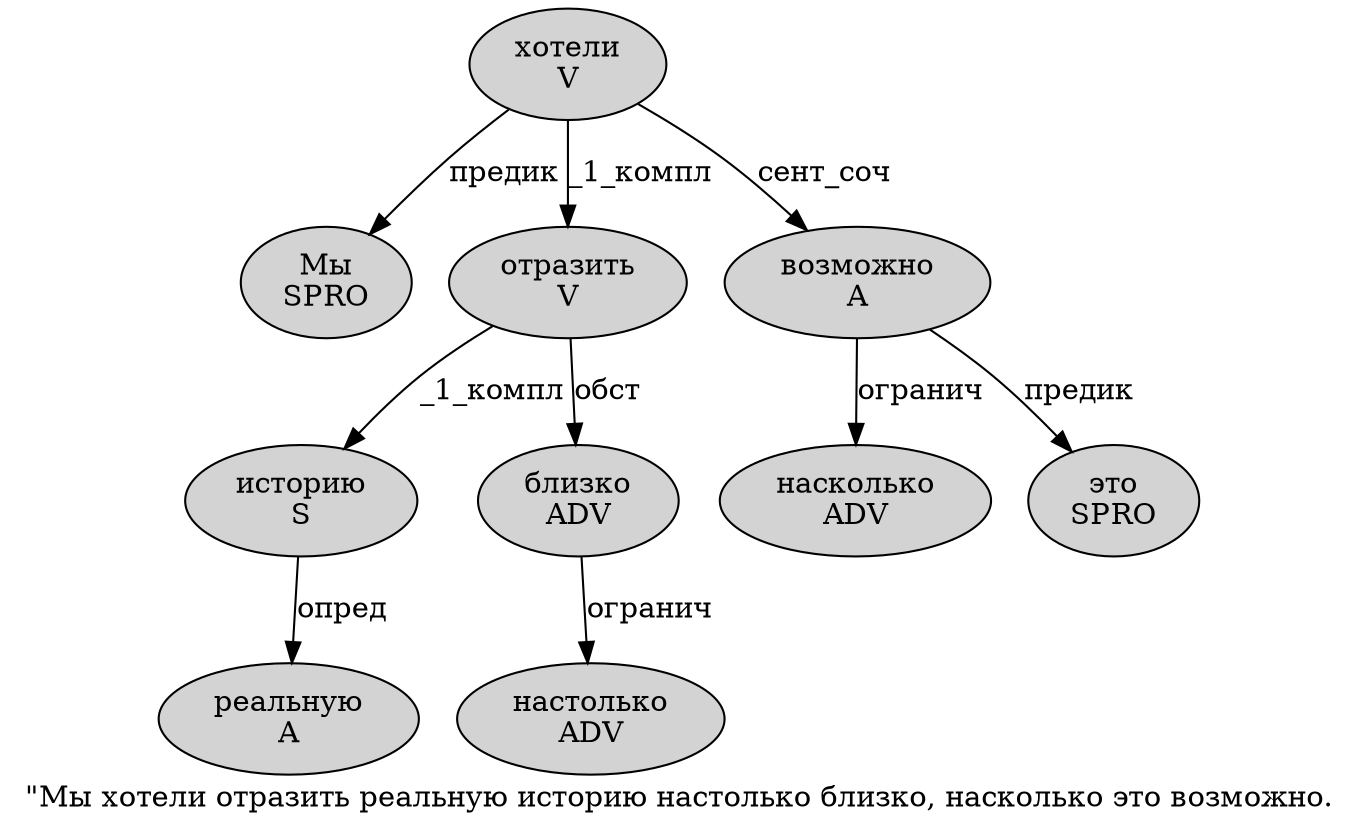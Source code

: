 digraph SENTENCE_745 {
	graph [label="\"Мы хотели отразить реальную историю настолько близко, насколько это возможно."]
	node [style=filled]
		1 [label="Мы
SPRO" color="" fillcolor=lightgray penwidth=1 shape=ellipse]
		2 [label="хотели
V" color="" fillcolor=lightgray penwidth=1 shape=ellipse]
		3 [label="отразить
V" color="" fillcolor=lightgray penwidth=1 shape=ellipse]
		4 [label="реальную
A" color="" fillcolor=lightgray penwidth=1 shape=ellipse]
		5 [label="историю
S" color="" fillcolor=lightgray penwidth=1 shape=ellipse]
		6 [label="настолько
ADV" color="" fillcolor=lightgray penwidth=1 shape=ellipse]
		7 [label="близко
ADV" color="" fillcolor=lightgray penwidth=1 shape=ellipse]
		9 [label="насколько
ADV" color="" fillcolor=lightgray penwidth=1 shape=ellipse]
		10 [label="это
SPRO" color="" fillcolor=lightgray penwidth=1 shape=ellipse]
		11 [label="возможно
A" color="" fillcolor=lightgray penwidth=1 shape=ellipse]
			5 -> 4 [label="опред"]
			7 -> 6 [label="огранич"]
			3 -> 5 [label="_1_компл"]
			3 -> 7 [label="обст"]
			11 -> 9 [label="огранич"]
			11 -> 10 [label="предик"]
			2 -> 1 [label="предик"]
			2 -> 3 [label="_1_компл"]
			2 -> 11 [label="сент_соч"]
}